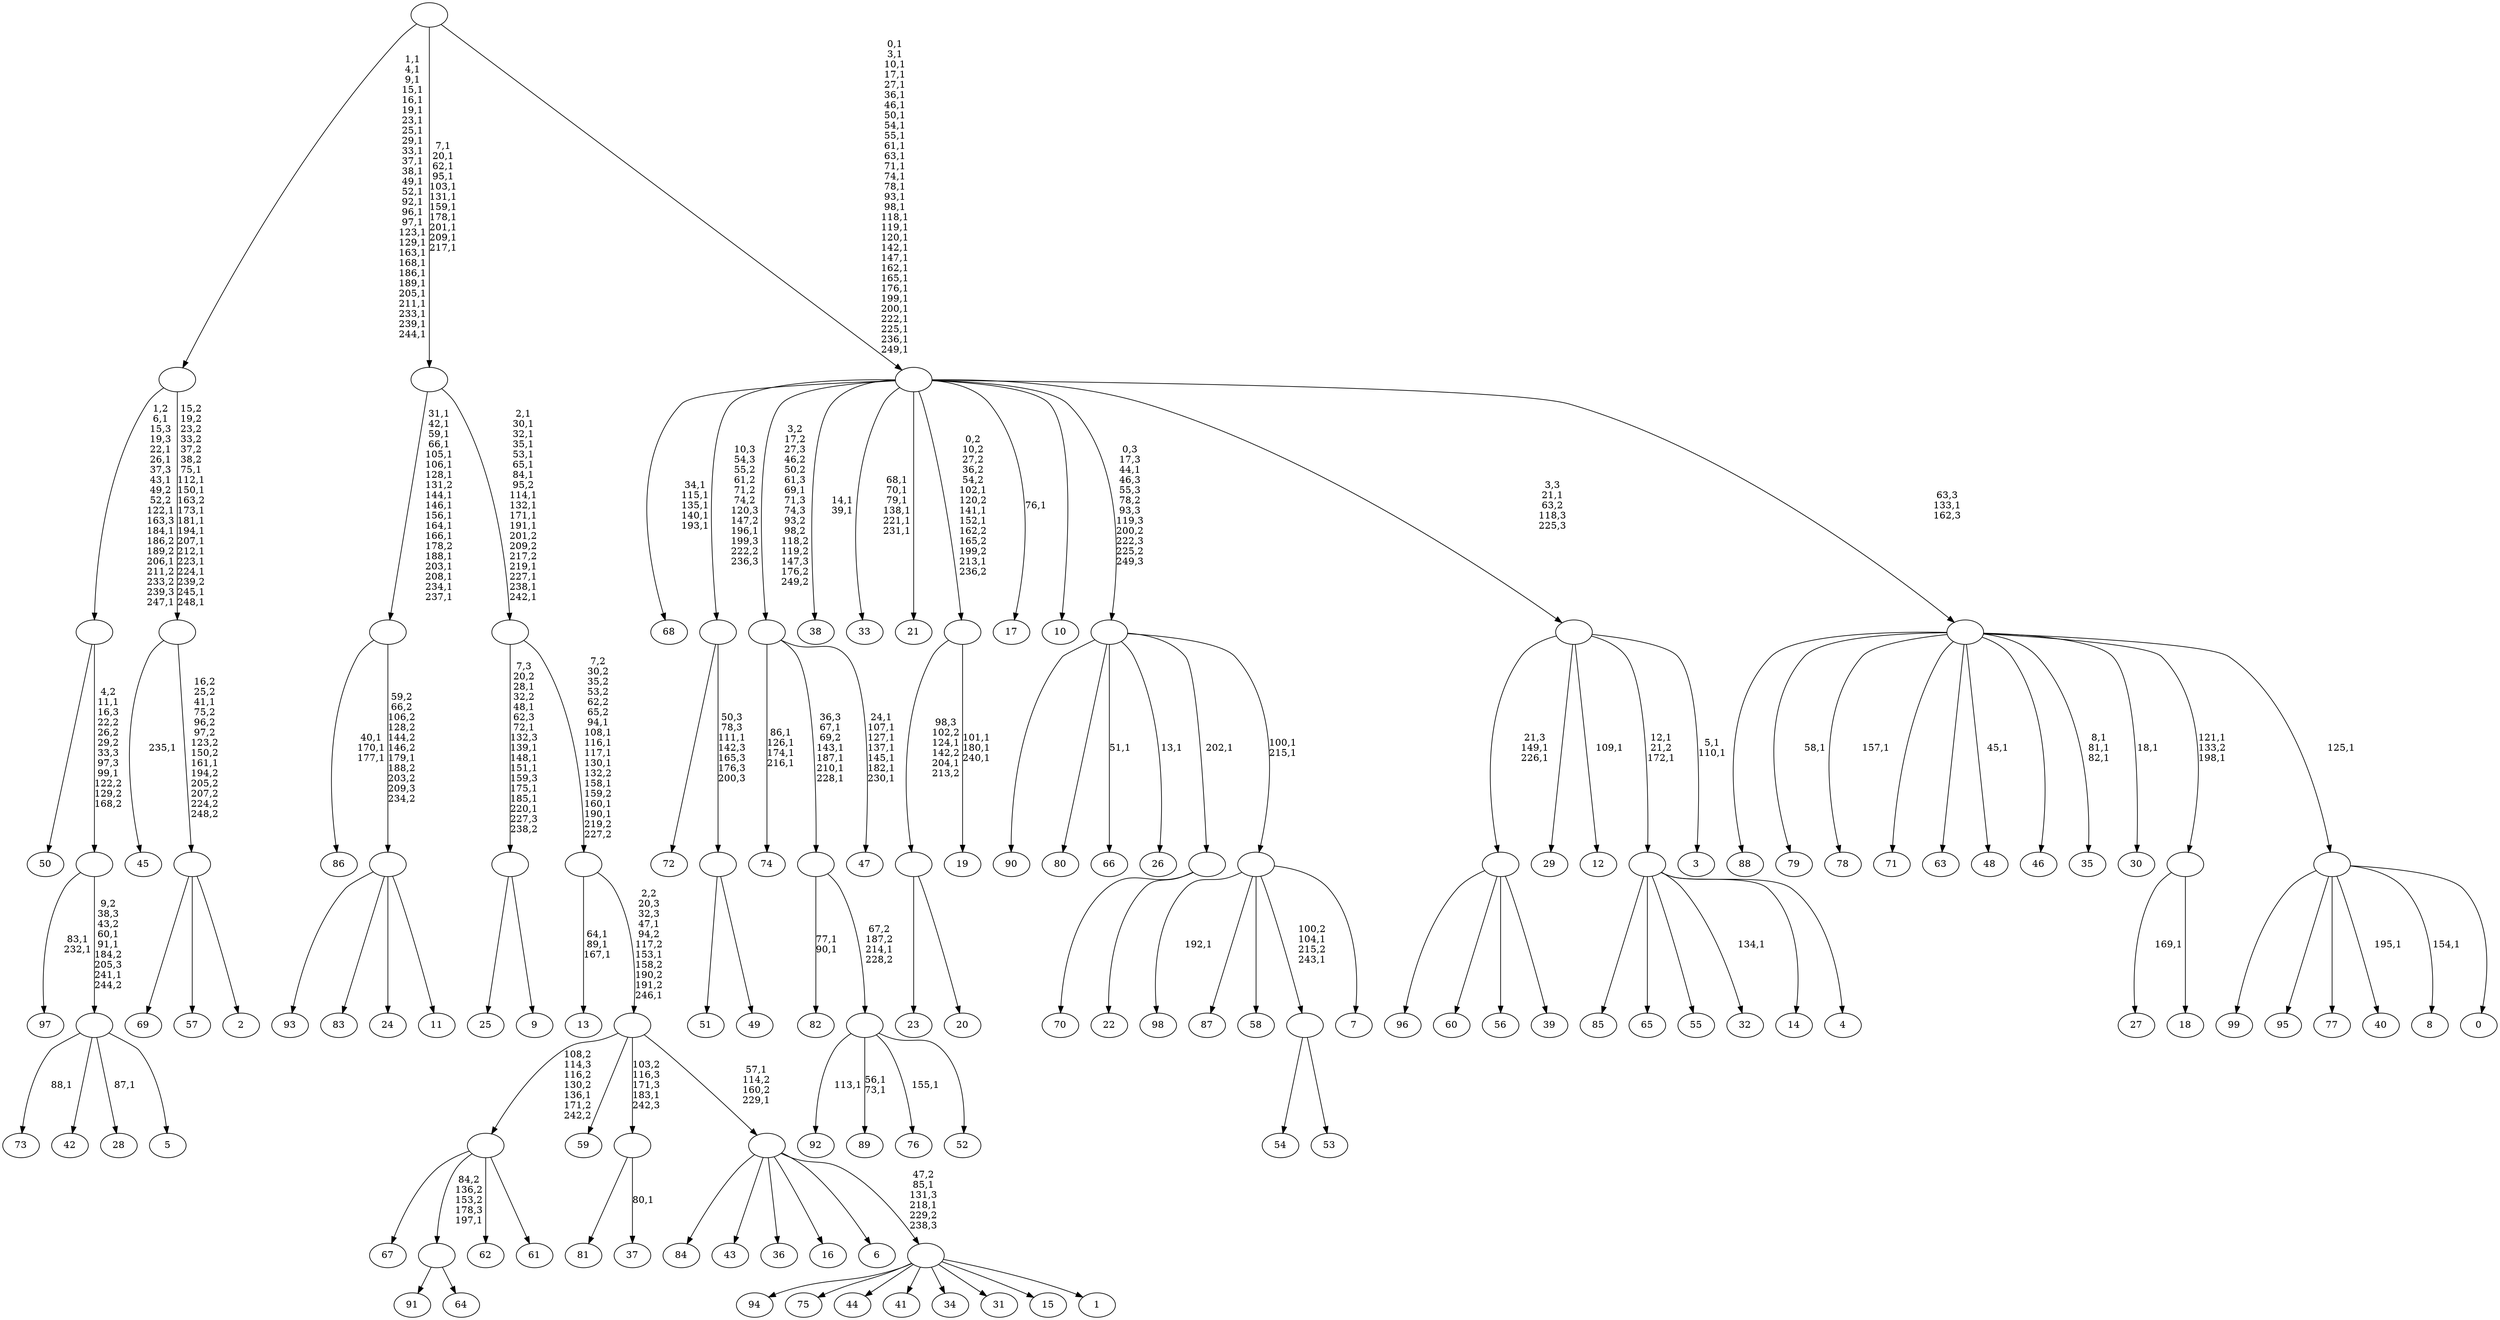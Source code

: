 digraph T {
	350 [label="99"]
	349 [label="98"]
	347 [label="97"]
	344 [label="96"]
	343 [label="95"]
	342 [label="94"]
	341 [label="93"]
	340 [label="92"]
	338 [label="91"]
	337 [label="90"]
	336 [label="89"]
	333 [label="88"]
	332 [label="87"]
	331 [label="86"]
	327 [label="85"]
	326 [label="84"]
	325 [label="83"]
	324 [label="82"]
	321 [label="81"]
	320 [label="80"]
	319 [label="79"]
	317 [label="78"]
	315 [label="77"]
	314 [label="76"]
	312 [label="75"]
	311 [label="74"]
	306 [label="73"]
	304 [label="72"]
	303 [label="71"]
	302 [label="70"]
	301 [label="69"]
	300 [label="68"]
	294 [label="67"]
	293 [label="66"]
	291 [label="65"]
	290 [label="64"]
	289 [label=""]
	288 [label="63"]
	287 [label="62"]
	286 [label="61"]
	285 [label=""]
	284 [label="60"]
	283 [label="59"]
	282 [label="58"]
	281 [label="57"]
	280 [label="56"]
	279 [label="55"]
	278 [label="54"]
	277 [label="53"]
	276 [label=""]
	274 [label="52"]
	273 [label=""]
	272 [label=""]
	267 [label="51"]
	266 [label="50"]
	265 [label="49"]
	264 [label=""]
	263 [label=""]
	262 [label="48"]
	260 [label="47"]
	252 [label=""]
	251 [label="46"]
	250 [label="45"]
	248 [label="44"]
	247 [label="43"]
	246 [label="42"]
	245 [label="41"]
	244 [label="40"]
	242 [label="39"]
	241 [label=""]
	239 [label="38"]
	236 [label="37"]
	234 [label=""]
	233 [label="36"]
	232 [label="35"]
	228 [label="34"]
	227 [label="33"]
	220 [label="32"]
	218 [label="31"]
	217 [label="30"]
	215 [label="29"]
	214 [label="28"]
	212 [label="27"]
	210 [label="26"]
	208 [label="25"]
	207 [label="24"]
	206 [label="23"]
	205 [label="22"]
	204 [label=""]
	203 [label="21"]
	202 [label="20"]
	201 [label=""]
	199 [label="19"]
	195 [label=""]
	191 [label="18"]
	190 [label=""]
	188 [label="17"]
	186 [label="16"]
	185 [label="15"]
	184 [label="14"]
	183 [label="13"]
	179 [label="12"]
	177 [label="11"]
	176 [label=""]
	175 [label=""]
	158 [label="10"]
	157 [label="9"]
	156 [label=""]
	147 [label="8"]
	145 [label="7"]
	144 [label=""]
	142 [label=""]
	141 [label="6"]
	140 [label="5"]
	139 [label=""]
	136 [label=""]
	134 [label=""]
	126 [label="4"]
	125 [label=""]
	123 [label="3"]
	120 [label=""]
	119 [label="2"]
	118 [label=""]
	116 [label=""]
	104 [label=""]
	76 [label="1"]
	75 [label=""]
	73 [label=""]
	71 [label=""]
	68 [label=""]
	60 [label=""]
	45 [label=""]
	34 [label="0"]
	33 [label=""]
	32 [label=""]
	31 [label=""]
	0 [label=""]
	289 -> 338 [label=""]
	289 -> 290 [label=""]
	285 -> 294 [label=""]
	285 -> 289 [label="84,2\n136,2\n153,2\n178,3\n197,1"]
	285 -> 287 [label=""]
	285 -> 286 [label=""]
	276 -> 278 [label=""]
	276 -> 277 [label=""]
	273 -> 314 [label="155,1"]
	273 -> 336 [label="56,1\n73,1"]
	273 -> 340 [label="113,1"]
	273 -> 274 [label=""]
	272 -> 324 [label="77,1\n90,1"]
	272 -> 273 [label="67,2\n187,2\n214,1\n228,2"]
	264 -> 267 [label=""]
	264 -> 265 [label=""]
	263 -> 304 [label=""]
	263 -> 264 [label="50,3\n78,3\n111,1\n142,3\n165,3\n176,3\n200,3"]
	252 -> 260 [label="24,1\n107,1\n127,1\n137,1\n145,1\n182,1\n230,1"]
	252 -> 272 [label="36,3\n67,1\n69,2\n143,1\n187,1\n210,1\n228,1"]
	252 -> 311 [label="86,1\n126,1\n174,1\n216,1"]
	241 -> 344 [label=""]
	241 -> 284 [label=""]
	241 -> 280 [label=""]
	241 -> 242 [label=""]
	234 -> 236 [label="80,1"]
	234 -> 321 [label=""]
	204 -> 302 [label=""]
	204 -> 205 [label=""]
	201 -> 206 [label=""]
	201 -> 202 [label=""]
	195 -> 199 [label="101,1\n180,1\n240,1"]
	195 -> 201 [label="98,3\n102,2\n124,1\n142,2\n204,1\n213,2"]
	190 -> 212 [label="169,1"]
	190 -> 191 [label=""]
	176 -> 341 [label=""]
	176 -> 325 [label=""]
	176 -> 207 [label=""]
	176 -> 177 [label=""]
	175 -> 331 [label="40,1\n170,1\n177,1"]
	175 -> 176 [label="59,2\n66,2\n106,2\n128,2\n144,2\n146,2\n179,1\n188,2\n203,2\n209,3\n234,2"]
	156 -> 208 [label=""]
	156 -> 157 [label=""]
	144 -> 276 [label="100,2\n104,1\n215,2\n243,1"]
	144 -> 349 [label="192,1"]
	144 -> 332 [label=""]
	144 -> 282 [label=""]
	144 -> 145 [label=""]
	142 -> 144 [label="100,1\n215,1"]
	142 -> 210 [label="13,1"]
	142 -> 293 [label="51,1"]
	142 -> 337 [label=""]
	142 -> 320 [label=""]
	142 -> 204 [label="202,1"]
	139 -> 214 [label="87,1"]
	139 -> 306 [label="88,1"]
	139 -> 246 [label=""]
	139 -> 140 [label=""]
	136 -> 139 [label="9,2\n38,3\n43,2\n60,1\n91,1\n184,2\n205,3\n241,1\n244,2"]
	136 -> 347 [label="83,1\n232,1"]
	134 -> 136 [label="4,2\n11,1\n16,3\n22,2\n26,2\n29,2\n33,3\n97,3\n99,1\n122,2\n129,2\n168,2"]
	134 -> 266 [label=""]
	125 -> 220 [label="134,1"]
	125 -> 327 [label=""]
	125 -> 291 [label=""]
	125 -> 279 [label=""]
	125 -> 184 [label=""]
	125 -> 126 [label=""]
	120 -> 123 [label="5,1\n110,1"]
	120 -> 125 [label="12,1\n21,2\n172,1"]
	120 -> 179 [label="109,1"]
	120 -> 241 [label="21,3\n149,1\n226,1"]
	120 -> 215 [label=""]
	118 -> 301 [label=""]
	118 -> 281 [label=""]
	118 -> 119 [label=""]
	116 -> 118 [label="16,2\n25,2\n41,1\n75,2\n96,2\n97,2\n123,2\n150,2\n161,1\n194,2\n205,2\n207,2\n224,2\n248,2"]
	116 -> 250 [label="235,1"]
	104 -> 116 [label="15,2\n19,2\n23,2\n33,2\n37,2\n38,2\n75,1\n112,1\n150,1\n163,2\n173,1\n181,1\n194,1\n207,1\n212,1\n223,1\n224,1\n239,2\n245,1\n248,1"]
	104 -> 134 [label="1,2\n6,1\n15,3\n19,3\n22,1\n26,1\n37,3\n43,1\n49,2\n52,2\n122,1\n163,3\n184,1\n186,2\n189,2\n206,1\n211,2\n233,2\n239,3\n247,1"]
	75 -> 342 [label=""]
	75 -> 312 [label=""]
	75 -> 248 [label=""]
	75 -> 245 [label=""]
	75 -> 228 [label=""]
	75 -> 218 [label=""]
	75 -> 185 [label=""]
	75 -> 76 [label=""]
	73 -> 75 [label="47,2\n85,1\n131,3\n218,1\n229,2\n238,3"]
	73 -> 326 [label=""]
	73 -> 247 [label=""]
	73 -> 233 [label=""]
	73 -> 186 [label=""]
	73 -> 141 [label=""]
	71 -> 73 [label="57,1\n114,2\n160,2\n229,1"]
	71 -> 285 [label="108,2\n114,3\n116,2\n130,2\n136,1\n171,2\n242,2"]
	71 -> 283 [label=""]
	71 -> 234 [label="103,2\n116,3\n171,3\n183,1\n242,3"]
	68 -> 71 [label="2,2\n20,3\n32,3\n47,1\n94,2\n117,2\n153,1\n158,2\n190,2\n191,2\n246,1"]
	68 -> 183 [label="64,1\n89,1\n167,1"]
	60 -> 68 [label="7,2\n30,2\n35,2\n53,2\n62,2\n65,2\n94,1\n108,1\n116,1\n117,1\n130,1\n132,2\n158,1\n159,2\n160,1\n190,1\n219,2\n227,2"]
	60 -> 156 [label="7,3\n20,2\n28,1\n32,2\n48,1\n62,3\n72,1\n132,3\n139,1\n148,1\n151,1\n159,3\n175,1\n185,1\n220,1\n227,3\n238,2"]
	45 -> 60 [label="2,1\n30,1\n32,1\n35,1\n53,1\n65,1\n84,1\n95,2\n114,1\n132,1\n171,1\n191,1\n201,2\n209,2\n217,2\n219,1\n227,1\n238,1\n242,1"]
	45 -> 175 [label="31,1\n42,1\n59,1\n66,1\n105,1\n106,1\n128,1\n131,2\n144,1\n146,1\n156,1\n164,1\n166,1\n178,2\n188,1\n203,1\n208,1\n234,1\n237,1"]
	33 -> 147 [label="154,1"]
	33 -> 244 [label="195,1"]
	33 -> 350 [label=""]
	33 -> 343 [label=""]
	33 -> 315 [label=""]
	33 -> 34 [label=""]
	32 -> 190 [label="121,1\n133,2\n198,1"]
	32 -> 217 [label="18,1"]
	32 -> 232 [label="8,1\n81,1\n82,1"]
	32 -> 262 [label="45,1"]
	32 -> 317 [label="157,1"]
	32 -> 319 [label="58,1"]
	32 -> 333 [label=""]
	32 -> 303 [label=""]
	32 -> 288 [label=""]
	32 -> 251 [label=""]
	32 -> 33 [label="125,1"]
	31 -> 188 [label="76,1"]
	31 -> 195 [label="0,2\n10,2\n27,2\n36,2\n54,2\n102,1\n120,2\n141,1\n152,1\n162,2\n165,2\n199,2\n213,1\n236,2"]
	31 -> 227 [label="68,1\n70,1\n79,1\n138,1\n221,1\n231,1"]
	31 -> 239 [label="14,1\n39,1"]
	31 -> 300 [label="34,1\n115,1\n135,1\n140,1\n193,1"]
	31 -> 263 [label="10,3\n54,3\n55,2\n61,2\n71,2\n74,2\n120,3\n147,2\n196,1\n199,3\n222,2\n236,3"]
	31 -> 252 [label="3,2\n17,2\n27,3\n46,2\n50,2\n61,3\n69,1\n71,3\n74,3\n93,2\n98,2\n118,2\n119,2\n147,3\n176,2\n249,2"]
	31 -> 203 [label=""]
	31 -> 158 [label=""]
	31 -> 142 [label="0,3\n17,3\n44,1\n46,3\n55,3\n78,2\n93,3\n119,3\n200,2\n222,3\n225,2\n249,3"]
	31 -> 120 [label="3,3\n21,1\n63,2\n118,3\n225,3"]
	31 -> 32 [label="63,3\n133,1\n162,3"]
	0 -> 31 [label="0,1\n3,1\n10,1\n17,1\n27,1\n36,1\n46,1\n50,1\n54,1\n55,1\n61,1\n63,1\n71,1\n74,1\n78,1\n93,1\n98,1\n118,1\n119,1\n120,1\n142,1\n147,1\n162,1\n165,1\n176,1\n199,1\n200,1\n222,1\n225,1\n236,1\n249,1"]
	0 -> 45 [label="7,1\n20,1\n62,1\n95,1\n103,1\n131,1\n159,1\n178,1\n201,1\n209,1\n217,1"]
	0 -> 104 [label="1,1\n4,1\n9,1\n15,1\n16,1\n19,1\n23,1\n25,1\n29,1\n33,1\n37,1\n38,1\n49,1\n52,1\n92,1\n96,1\n97,1\n123,1\n129,1\n163,1\n168,1\n186,1\n189,1\n205,1\n211,1\n233,1\n239,1\n244,1"]
}
